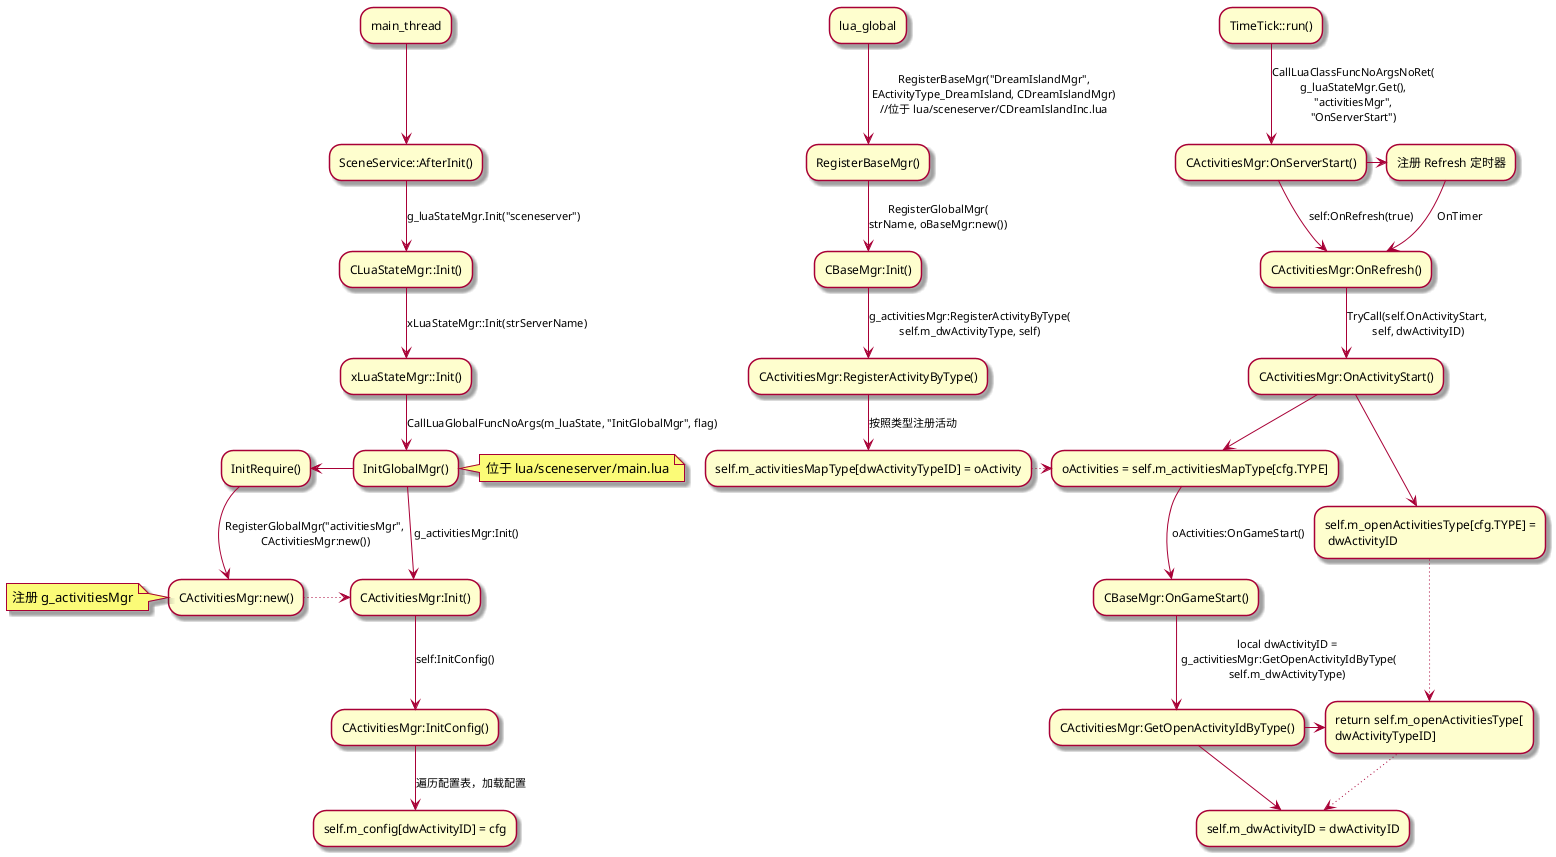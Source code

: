 @startuml ActivityInit
skin rose

' 主线程
main_thread --> "SceneService::AfterInit()" as scene_init
scene_init -->[g_luaStateMgr.Init("sceneserver")] "CLuaStateMgr::Init()" as lua_state
lua_state -->[xLuaStateMgr::Init(strServerName)] "xLuaStateMgr::Init()" as xlua
xlua -->[CallLuaGlobalFuncNoArgs(m_luaState, "InitGlobalMgr", flag)] "InitGlobalMgr()" as InitGlobal
note right: 位于 lua/sceneserver/main.lua

InitGlobal -left-> "InitRequire()"

"InitRequire()" --> [RegisterGlobalMgr("activitiesMgr",\n CActivitiesMgr:new())] "CActivitiesMgr:new()" as RegAct
note left: 注册 g_activitiesMgr
InitGlobal -->[g_activitiesMgr:Init()] "CActivitiesMgr:Init()" as ActInit
RegAct .> ActInit
ActInit -->[self:InitConfig()] "CActivitiesMgr:InitConfig()" as ActInitCfg
ActInitCfg -->[遍历配置表，加载配置] "self.m_config[dwActivityID] = cfg"

' lua
lua_global -->[RegisterBaseMgr("DreamIslandMgr",\n EActivityType_DreamIsland, CDreamIslandMgr) \n//位于 lua/sceneserver/CDreamIslandInc.lua] "RegisterBaseMgr()" as RegBase
RegBase -->[RegisterGlobalMgr(\nstrName, oBaseMgr:new())] "CBaseMgr:Init()" as BaseMgrInit
BaseMgrInit -->[g_activitiesMgr:RegisterActivityByType(\nself.m_dwActivityType, self)] "CActivitiesMgr:RegisterActivityByType()" as RegActType
RegActType -->[按照类型注册活动] "self.m_activitiesMapType[dwActivityTypeID] = oActivity" as SetAct

"TimeTick::run()" -->[CallLuaClassFuncNoArgsNoRet(\ng_luaStateMgr.Get(),\n"activitiesMgr",\n"OnServerStart")] "CActivitiesMgr:OnServerStart()" as ActMgrStart
ActMgrStart -->[self:OnRefresh(true)] "CActivitiesMgr:OnRefresh()" as Ref
ActMgrStart -> "注册 Refresh 定时器" as RefTimer
RefTimer -->[OnTimer] Ref

Ref -->[TryCall(self.OnActivityStart,\n self, dwActivityID)] "CActivitiesMgr:OnActivityStart()" as ActStart
ActStart --> "self.m_openActivitiesType[cfg.TYPE] =\n dwActivityID" as SetOpenActID
ActStart --> "oActivities = self.m_activitiesMapType[cfg.TYPE]" as GetAct
SetAct .>GetAct
GetAct -->[oActivities:OnGameStart()] "CBaseMgr:OnGameStart()" as BaseStart

BaseStart -->[local dwActivityID =\n g_activitiesMgr:GetOpenActivityIdByType(\nself.m_dwActivityType)] "CActivitiesMgr:GetOpenActivityIdByType()" as GetType
GetType -> "return self.m_openActivitiesType[\ndwActivityTypeID]" as RetActID
SetOpenActID ..> RetActID
GetType --> "self.m_dwActivityID = dwActivityID" as SetID
RetActID ..> SetID


@enduml